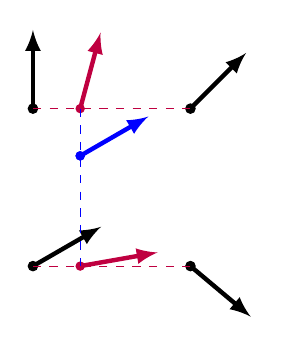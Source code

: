 \begin{tikzpicture}[scale=2]

  % Four main vectors.
  \coordinate (A) at (0,1);
  \coordinate (B) at (1,1);
  \coordinate (C) at (1,0);
  \coordinate (D) at (0,0);

  \draw[fill=black] (A) circle (0.03);
  \draw[->,-latex,ultra thick] (A) -- ($ (A)+(90:0.5) $);
  \draw[fill=black] (B) circle (0.03);
  \draw[->,-latex,ultra thick] (B) -- ($ (B)+(45:0.5) $);
  \draw[fill=black] (C) circle (0.03);
  \draw[->,-latex,ultra thick] (C) -- ($ (C)+(-40:0.5) $);
  \draw[fill=black] (D) circle (0.03);
  \draw[->,-latex,ultra thick] (D) -- ($ (D)+(30:0.5) $);

  % Horizontal interpolation.
  \coordinate (AB) at (0.3,1);
  \coordinate (CD) at (0.3,0);

  \draw[dashed, purple] (A) -- (B);
  \draw[dashed, purple] (C) -- (D);

  \draw[draw=none,fill=purple] (AB) circle (0.03);
  \draw[->,purple,-latex,ultra thick] (AB) -- ($ (AB)+(75:0.5) $);
  \draw[draw=none,fill=purple] (CD) circle (0.03);
  \draw[->,purple,-latex,ultra thick] (CD) -- ($ (CD)+(10:0.5) $);

  % Vertical interpolation.
  \coordinate (F) at (0.3,0.7);

  \draw[dashed,blue] (AB) -- (CD);

  \draw[draw=none,fill=blue] (F) circle (0.03);
  \draw[->,blue,-latex,ultra thick] (F) -- ($ (F)+(30:0.5) $);

  % Target point.
  \coordinate (T) at (0.3,0.7);

  \draw[draw=none,fill=blue] (T) circle (0.03);

\end{tikzpicture}
